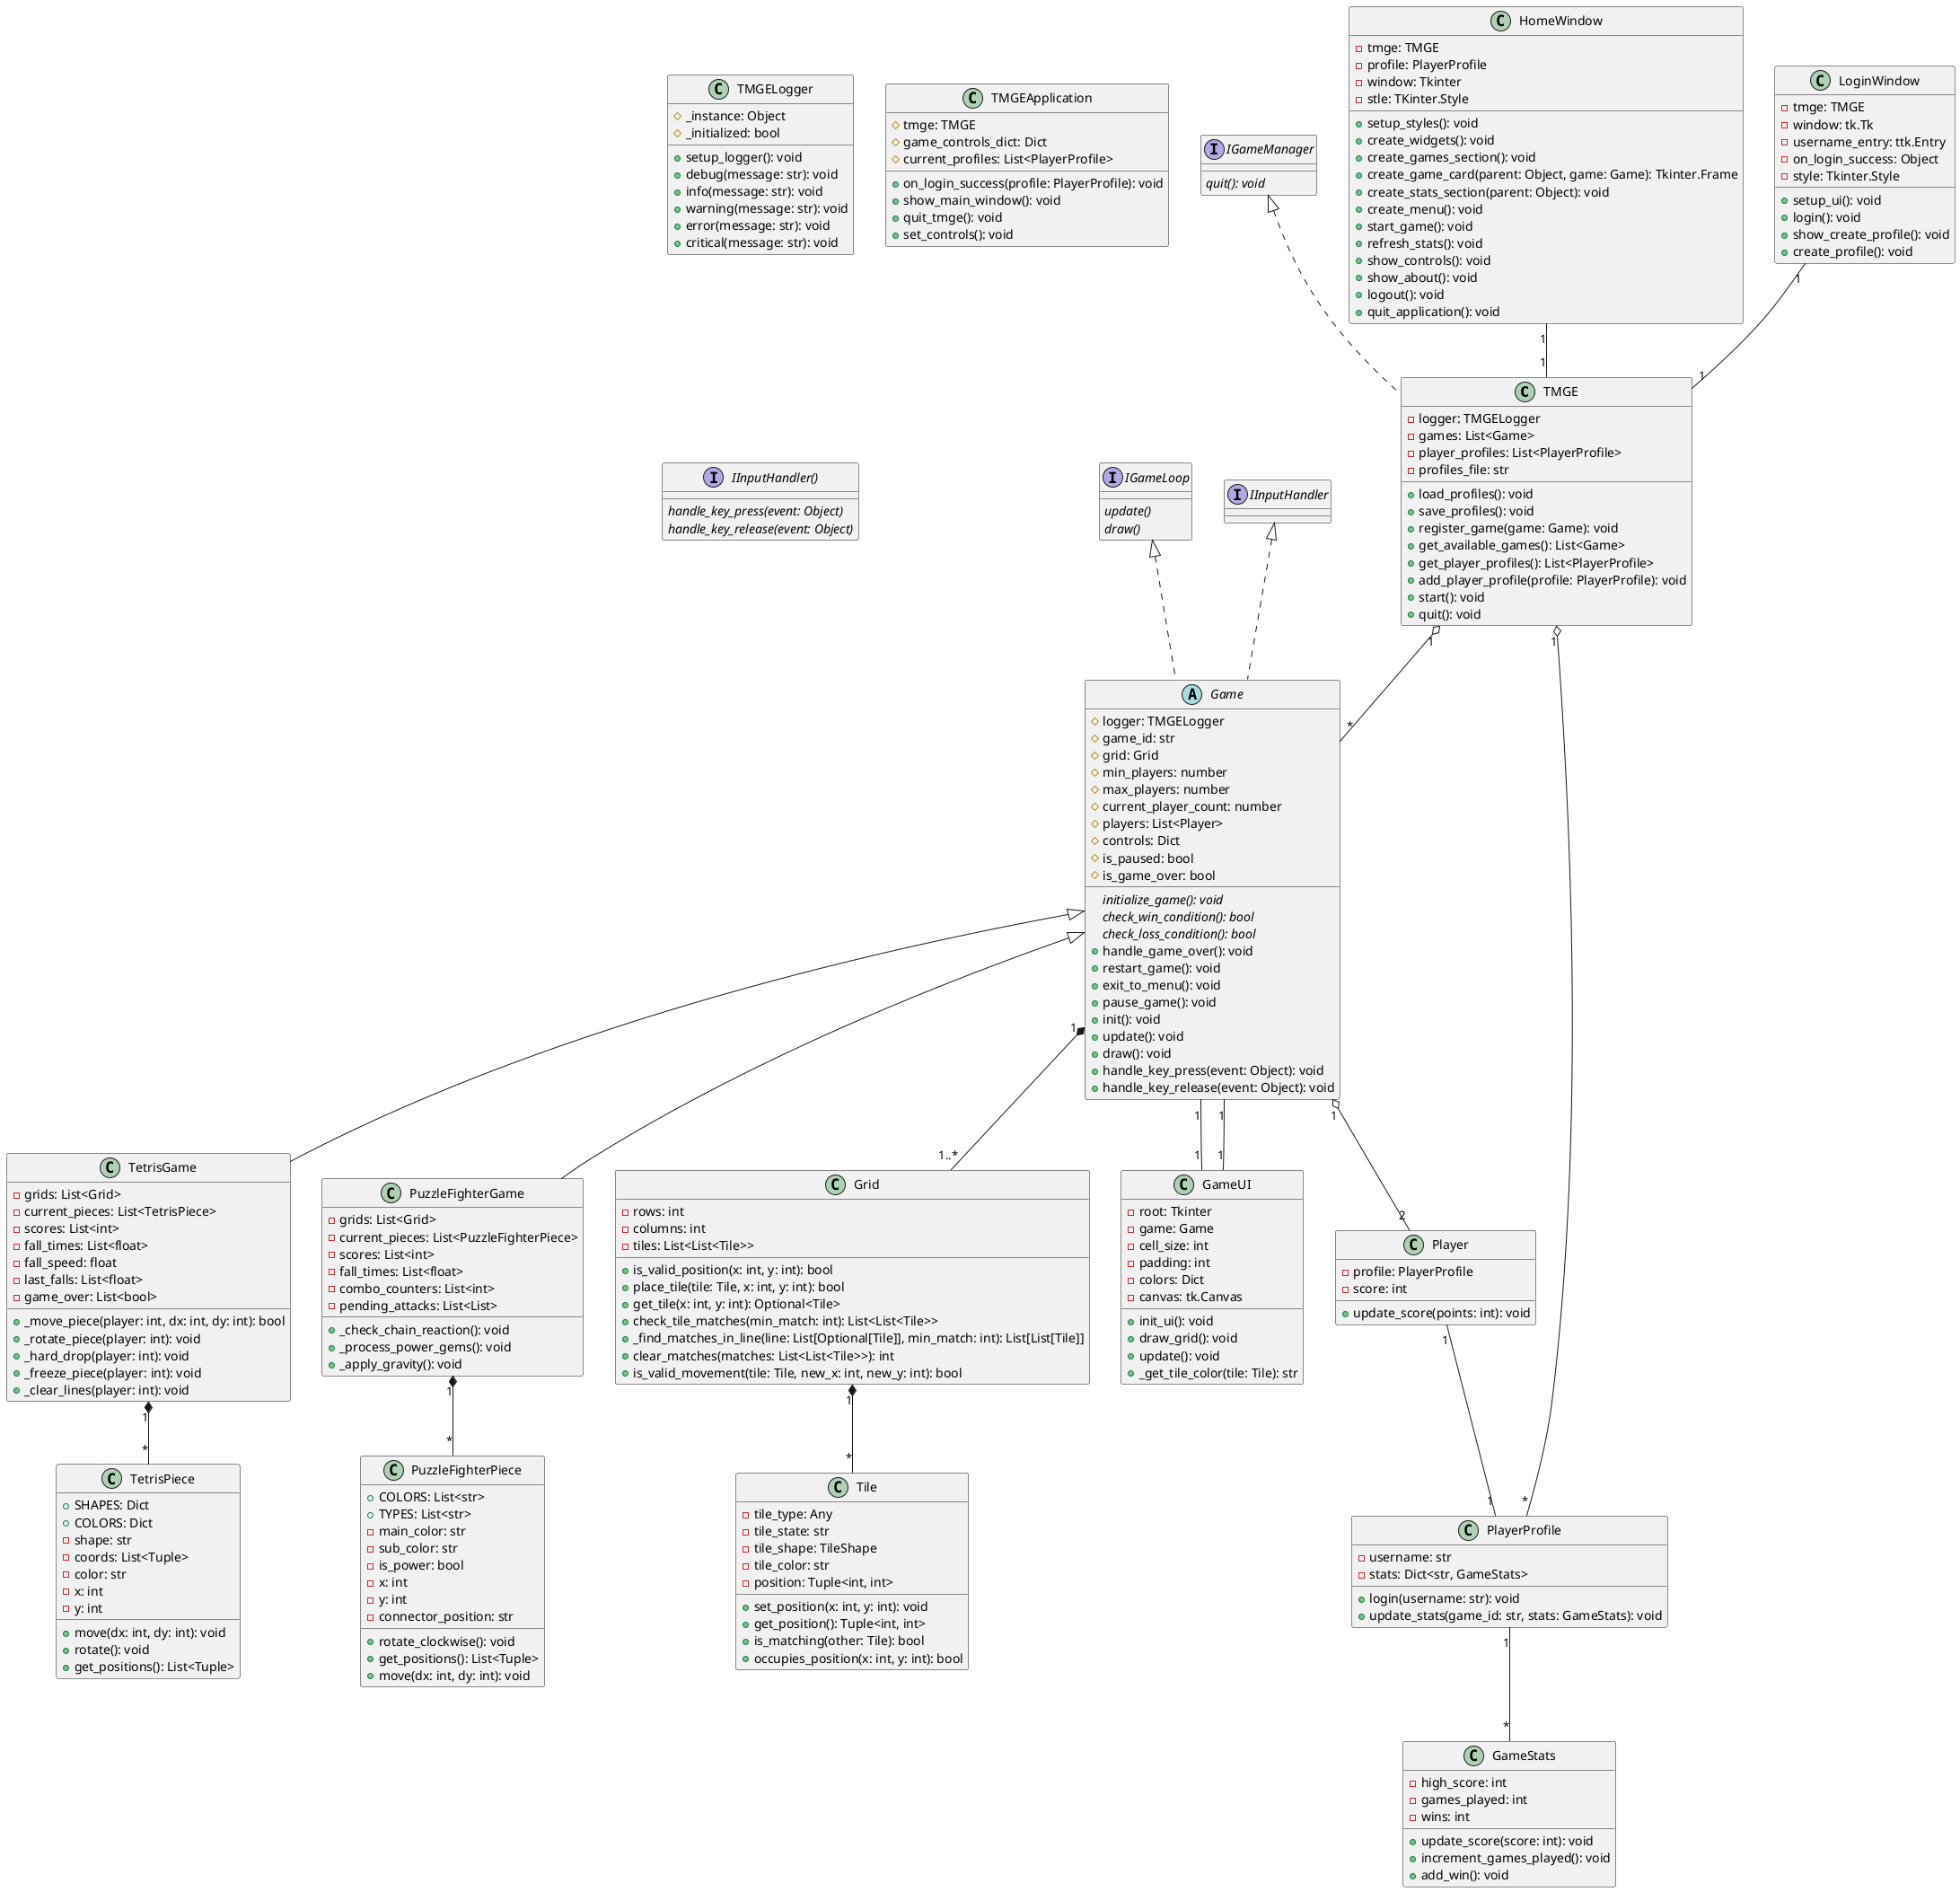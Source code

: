 @startuml
' --- Core Game Management ---
class TMGE implements IGameManager {
    -logger: TMGELogger
    -games: List<Game>
    -player_profiles: List<PlayerProfile>
    -profiles_file: str
    +load_profiles(): void
    +save_profiles(): void
    +register_game(game: Game): void
    +get_available_games(): List<Game>
    +get_player_profiles(): List<PlayerProfile>
    +add_player_profile(profile: PlayerProfile): void
    +start(): void
    +quit(): void
}

class TMGELogger {
    #_instance: Object
    #_initialized: bool
    +setup_logger(): void
    +debug(message: str): void
    +info(message: str): void
    +warning(message: str): void
    +error(message: str): void
    +critical(message: str): void
}

class TMGEApplication {
    #tmge: TMGE
    #game_controls_dict: Dict
    #current_profiles: List<PlayerProfile>
    +on_login_success(profile: PlayerProfile): void
    +show_main_window(): void
    +quit_tmge(): void
    +set_controls(): void
}

' --- Games ---
abstract class Game implements IGameLoop, IInputHandler {
    #logger: TMGELogger
    #game_id: str
    #grid: Grid
    #min_players: number
    #max_players: number
    #current_player_count: number
    #players: List<Player>
    #controls: Dict
    #is_paused: bool
    #is_game_over: bool
    {abstract} initialize_game(): void
    {abstract} check_win_condition(): bool
    {abstract} check_loss_condition(): bool
    +handle_game_over(): void
    +restart_game(): void
    +exit_to_menu(): void
    +pause_game(): void
    +init(): void
    +update(): void
    +draw(): void
    +handle_key_press(event: Object): void
    +handle_key_release(event: Object): void
}

class TetrisGame extends Game {
    -grids: List<Grid>
    -current_pieces: List<TetrisPiece>
    -scores: List<int>
    -fall_times: List<float>
    -fall_speed: float
    -last_falls: List<float>
    -game_over: List<bool>
    +_move_piece(player: int, dx: int, dy: int): bool
    +_rotate_piece(player: int): void
    +_hard_drop(player: int): void
    +_freeze_piece(player: int): void
    +_clear_lines(player: int): void
}

class PuzzleFighterGame extends Game {
    -grids: List<Grid>
    -current_pieces: List<PuzzleFighterPiece>
    -scores: List<int>
    -fall_times: List<float>
    -combo_counters: List<int>
    -pending_attacks: List<List>
    +_check_chain_reaction(): void
    +_process_power_gems(): void
    +_apply_gravity(): void
}

' --- Game Pieces ---
class TetrisPiece {
    +SHAPES: Dict
    +COLORS: Dict
    -shape: str
    -coords: List<Tuple>
    -color: str
    -x: int
    -y: int
    +move(dx: int, dy: int): void
    +rotate(): void
    +get_positions(): List<Tuple>
}

class PuzzleFighterPiece {
    +COLORS: List<str>
    +TYPES: List<str>
    -main_color: str
    -sub_color: str
    -is_power: bool
    -x: int
    -y: int
    -connector_position: str
    +rotate_clockwise(): void
    +get_positions(): List<Tuple>
    +move(dx: int, dy: int): void
}

' --- Grid System ---
class Grid {
    -rows: int
    -columns: int
    -tiles: List<List<Tile>>
    +is_valid_position(x: int, y: int): bool
    +place_tile(tile: Tile, x: int, y: int): bool
    +get_tile(x: int, y: int): Optional<Tile>
    +check_tile_matches(min_match: int): List<List<Tile>>
    +_find_matches_in_line(line: List[Optional[Tile]], min_match: int): List[List[Tile]]
    +clear_matches(matches: List<List<Tile>>): int
    +is_valid_movement(tile: Tile, new_x: int, new_y: int): bool
}

class Tile {
    -tile_type: Any
    -tile_state: str
    -tile_shape: TileShape
    -tile_color: str
    -position: Tuple<int, int>
    +set_position(x: int, y: int): void
    +get_position(): Tuple<int, int>
    +is_matching(other: Tile): bool
    +occupies_position(x: int, y: int): bool
}

' --- UI Components ---
class GameUI {
    -root: Tkinter
    -game: Game
    -cell_size: int
    -padding: int
    -colors: Dict
    -canvas: tk.Canvas
    +init_ui(): void
    +draw_grid(): void
    +update(): void
    +_get_tile_color(tile: Tile): str
}

class HomeWindow {
    -tmge: TMGE
    -profile: PlayerProfile
    -window: Tkinter
    -stle: TKinter.Style
    +setup_styles(): void
    +create_widgets(): void
    +create_games_section(): void
    +create_game_card(parent: Object, game: Game): Tkinter.Frame
    +create_stats_section(parent: Object): void
    +create_menu(): void
    +start_game(): void
    +refresh_stats(): void
    +show_controls(): void
    +show_about(): void
    +logout(): void
    +quit_application(): void
}

class LoginWindow {
    -tmge: TMGE
    -window: tk.Tk
    -username_entry: ttk.Entry
    -on_login_success: Object
    -style: Tkinter.Style
    +setup_ui(): void
    +login(): void
    +show_create_profile(): void
    +create_profile(): void
}

' --- Player Management ---
class Player {
    -profile: PlayerProfile
    -score: int
    +update_score(points: int): void
}

class PlayerProfile {
    -username: str
    -stats: Dict<str, GameStats>
    +login(username: str): void
    +update_stats(game_id: str, stats: GameStats): void
}

class GameStats {
    -high_score: int
    -games_played: int
    -wins: int
    +update_score(score: int): void
    +increment_games_played(): void
    +add_win(): void
}
' --- Interfaces ---
interface IGameManager {
    {abstract} quit(): void
}

interface IGameLoop {
    {abstract} update()
    {abstract} draw()
}

interface IInputHandler() {
    {abstract} handle_key_press(event: Object)
    {abstract} handle_key_release(event: Object)
}



' --- Relationships ---
TMGE "1" o-- "*" Game
TMGE "1" o-- "*" PlayerProfile
Game "1" *-- "1..*" Grid
Game "1" o-- "2" Player
Game "1" -- "1" GameUI
TetrisGame "1" *-- "*" TetrisPiece
PuzzleFighterGame "1" *-- "*" PuzzleFighterPiece
Grid "1" *-- "*" Tile
Player "1" -- "1" PlayerProfile
PlayerProfile "1" -- "*" GameStats
HomeWindow "1" -- "1" TMGE
LoginWindow "1" -- "1" TMGE
GameUI "1" -- "1" Game
@enduml